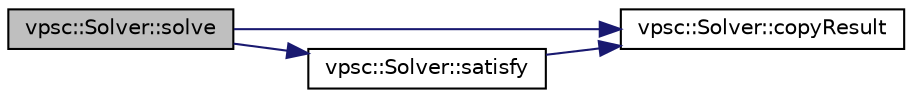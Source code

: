 digraph "vpsc::Solver::solve"
{
  edge [fontname="Helvetica",fontsize="10",labelfontname="Helvetica",labelfontsize="10"];
  node [fontname="Helvetica",fontsize="10",shape=record];
  rankdir="LR";
  Node22 [label="vpsc::Solver::solve",height=0.2,width=0.4,color="black", fillcolor="grey75", style="filled", fontcolor="black"];
  Node22 -> Node23 [color="midnightblue",fontsize="10",style="solid",fontname="Helvetica"];
  Node23 [label="vpsc::Solver::copyResult",height=0.2,width=0.4,color="black", fillcolor="white", style="filled",URL="$classvpsc_1_1Solver.html#a69105f1f289689852e33b84693f0f2f2"];
  Node22 -> Node24 [color="midnightblue",fontsize="10",style="solid",fontname="Helvetica"];
  Node24 [label="vpsc::Solver::satisfy",height=0.2,width=0.4,color="black", fillcolor="white", style="filled",URL="$classvpsc_1_1Solver.html#aa8b60b42366385fdea0e69b0f5caff40",tooltip="Results in an approximate solution subject to the constraints. "];
  Node24 -> Node23 [color="midnightblue",fontsize="10",style="solid",fontname="Helvetica"];
}
